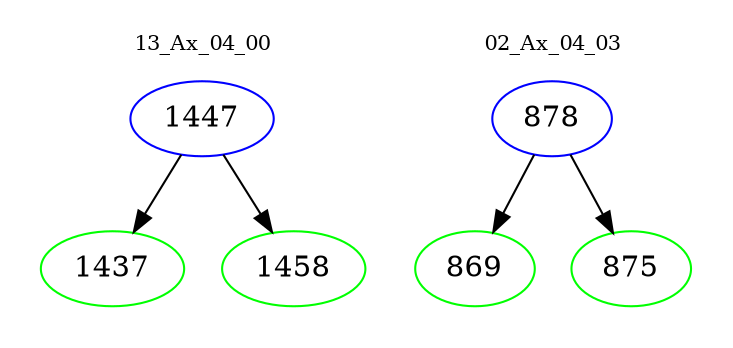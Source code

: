 digraph{
subgraph cluster_0 {
color = white
label = "13_Ax_04_00";
fontsize=10;
T0_1447 [label="1447", color="blue"]
T0_1447 -> T0_1437 [color="black"]
T0_1437 [label="1437", color="green"]
T0_1447 -> T0_1458 [color="black"]
T0_1458 [label="1458", color="green"]
}
subgraph cluster_1 {
color = white
label = "02_Ax_04_03";
fontsize=10;
T1_878 [label="878", color="blue"]
T1_878 -> T1_869 [color="black"]
T1_869 [label="869", color="green"]
T1_878 -> T1_875 [color="black"]
T1_875 [label="875", color="green"]
}
}
